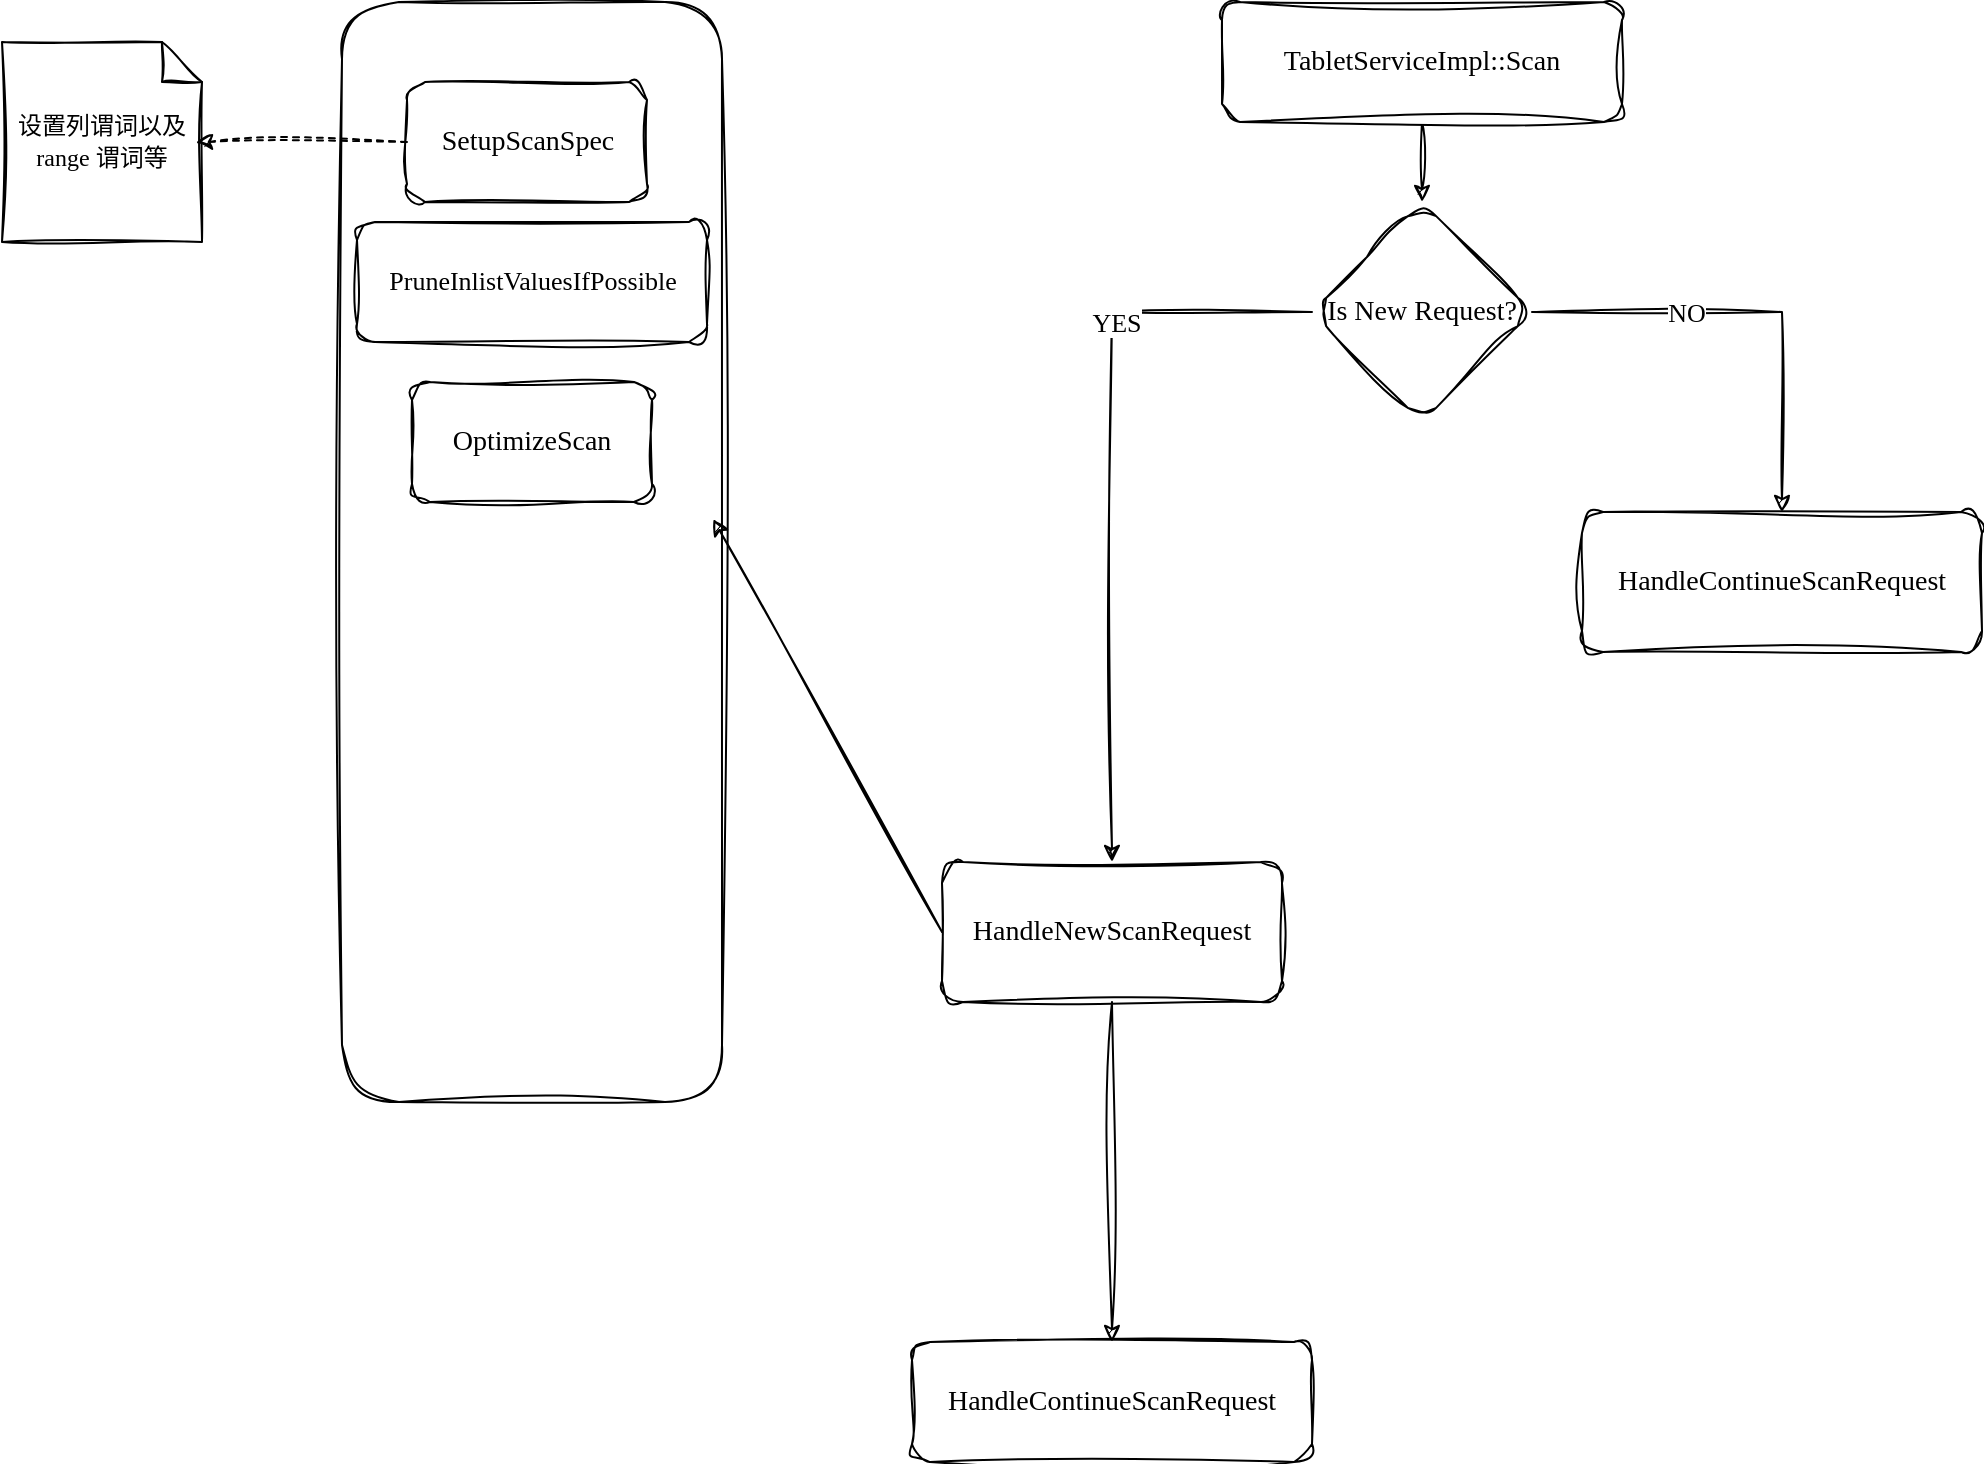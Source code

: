 <mxfile version="28.0.4">
  <diagram name="第 1 页" id="hSu8hpMaJ-RfTs3VSWTG">
    <mxGraphModel dx="2864" dy="1073" grid="1" gridSize="10" guides="1" tooltips="1" connect="1" arrows="1" fold="1" page="1" pageScale="1" pageWidth="827" pageHeight="1169" math="0" shadow="0">
      <root>
        <mxCell id="0" />
        <mxCell id="1" parent="0" />
        <mxCell id="bARAvIqzWJkf65PjSr2e-4" value="" style="edgeStyle=orthogonalEdgeStyle;rounded=0;sketch=1;hachureGap=4;jiggle=2;curveFitting=1;orthogonalLoop=1;jettySize=auto;html=1;fontFamily=Architects Daughter;fontSource=https%3A%2F%2Ffonts.googleapis.com%2Fcss%3Ffamily%3DArchitects%2BDaughter;" parent="1" source="bARAvIqzWJkf65PjSr2e-1" target="bARAvIqzWJkf65PjSr2e-3" edge="1">
          <mxGeometry relative="1" as="geometry" />
        </mxCell>
        <mxCell id="bARAvIqzWJkf65PjSr2e-1" value="&lt;font style=&quot;font-size: 14px;&quot; face=&quot;Comic Sans MS&quot;&gt;TabletServiceImpl::Scan&lt;/font&gt;" style="rounded=1;whiteSpace=wrap;html=1;sketch=1;hachureGap=4;jiggle=2;curveFitting=1;fontFamily=Architects Daughter;fontSource=https%3A%2F%2Ffonts.googleapis.com%2Fcss%3Ffamily%3DArchitects%2BDaughter;" parent="1" vertex="1">
          <mxGeometry x="310" y="210" width="200" height="60" as="geometry" />
        </mxCell>
        <mxCell id="bARAvIqzWJkf65PjSr2e-7" value="" style="edgeStyle=orthogonalEdgeStyle;rounded=0;sketch=1;hachureGap=4;jiggle=2;curveFitting=1;orthogonalLoop=1;jettySize=auto;html=1;fontFamily=Architects Daughter;fontSource=https%3A%2F%2Ffonts.googleapis.com%2Fcss%3Ffamily%3DArchitects%2BDaughter;" parent="1" source="bARAvIqzWJkf65PjSr2e-3" target="bARAvIqzWJkf65PjSr2e-6" edge="1">
          <mxGeometry relative="1" as="geometry" />
        </mxCell>
        <mxCell id="bARAvIqzWJkf65PjSr2e-10" value="&lt;font style=&quot;font-size: 13px;&quot; face=&quot;Comic Sans MS&quot;&gt;YES&lt;/font&gt;" style="edgeLabel;html=1;align=center;verticalAlign=middle;resizable=0;points=[];sketch=1;hachureGap=4;jiggle=2;curveFitting=1;fontFamily=Architects Daughter;fontSource=https%3A%2F%2Ffonts.googleapis.com%2Fcss%3Ffamily%3DArchitects%2BDaughter;" parent="bARAvIqzWJkf65PjSr2e-7" vertex="1" connectable="0">
          <mxGeometry x="-0.443" y="2" relative="1" as="geometry">
            <mxPoint as="offset" />
          </mxGeometry>
        </mxCell>
        <mxCell id="bARAvIqzWJkf65PjSr2e-9" style="edgeStyle=orthogonalEdgeStyle;rounded=0;sketch=1;hachureGap=4;jiggle=2;curveFitting=1;orthogonalLoop=1;jettySize=auto;html=1;entryX=0.5;entryY=0;entryDx=0;entryDy=0;fontFamily=Architects Daughter;fontSource=https%3A%2F%2Ffonts.googleapis.com%2Fcss%3Ffamily%3DArchitects%2BDaughter;" parent="1" source="bARAvIqzWJkf65PjSr2e-3" target="bARAvIqzWJkf65PjSr2e-8" edge="1">
          <mxGeometry relative="1" as="geometry" />
        </mxCell>
        <mxCell id="bARAvIqzWJkf65PjSr2e-11" value="&lt;font face=&quot;Comic Sans MS&quot; style=&quot;font-size: 13px;&quot;&gt;NO&lt;/font&gt;" style="edgeLabel;html=1;align=center;verticalAlign=middle;resizable=0;points=[];sketch=1;hachureGap=4;jiggle=2;curveFitting=1;fontFamily=Architects Daughter;fontSource=https%3A%2F%2Ffonts.googleapis.com%2Fcss%3Ffamily%3DArchitects%2BDaughter;" parent="bARAvIqzWJkf65PjSr2e-9" vertex="1" connectable="0">
          <mxGeometry x="-0.321" relative="1" as="geometry">
            <mxPoint as="offset" />
          </mxGeometry>
        </mxCell>
        <mxCell id="bARAvIqzWJkf65PjSr2e-3" value="&lt;font style=&quot;font-size: 14px;&quot; face=&quot;Comic Sans MS&quot;&gt;Is New Request?&lt;/font&gt;" style="rhombus;whiteSpace=wrap;html=1;fontFamily=Architects Daughter;rounded=1;sketch=1;hachureGap=4;jiggle=2;curveFitting=1;fontSource=https%3A%2F%2Ffonts.googleapis.com%2Fcss%3Ffamily%3DArchitects%2BDaughter;" parent="1" vertex="1">
          <mxGeometry x="355" y="310" width="110" height="110" as="geometry" />
        </mxCell>
        <mxCell id="bARAvIqzWJkf65PjSr2e-26" style="edgeStyle=orthogonalEdgeStyle;rounded=0;sketch=1;hachureGap=4;jiggle=2;curveFitting=1;orthogonalLoop=1;jettySize=auto;html=1;fontFamily=Architects Daughter;fontSource=https%3A%2F%2Ffonts.googleapis.com%2Fcss%3Ffamily%3DArchitects%2BDaughter;" parent="1" source="bARAvIqzWJkf65PjSr2e-6" target="bARAvIqzWJkf65PjSr2e-25" edge="1">
          <mxGeometry relative="1" as="geometry" />
        </mxCell>
        <mxCell id="bARAvIqzWJkf65PjSr2e-6" value="&lt;font style=&quot;font-size: 14px;&quot; face=&quot;Comic Sans MS&quot;&gt;HandleNewScanRequest&lt;/font&gt;" style="whiteSpace=wrap;html=1;fontFamily=Architects Daughter;rounded=1;sketch=1;hachureGap=4;jiggle=2;curveFitting=1;fontSource=https%3A%2F%2Ffonts.googleapis.com%2Fcss%3Ffamily%3DArchitects%2BDaughter;" parent="1" vertex="1">
          <mxGeometry x="170" y="640" width="170" height="70" as="geometry" />
        </mxCell>
        <mxCell id="bARAvIqzWJkf65PjSr2e-18" value="" style="rounded=1;whiteSpace=wrap;html=1;sketch=1;hachureGap=4;jiggle=2;curveFitting=1;fontFamily=Architects Daughter;fontSource=https%3A%2F%2Ffonts.googleapis.com%2Fcss%3Ffamily%3DArchitects%2BDaughter;" parent="1" vertex="1">
          <mxGeometry x="-130" y="210" width="190" height="550" as="geometry" />
        </mxCell>
        <mxCell id="bARAvIqzWJkf65PjSr2e-8" value="&lt;font face=&quot;Comic Sans MS&quot;&gt;&lt;span style=&quot;font-size: 14px;&quot;&gt;HandleContinueScanRequest&lt;/span&gt;&lt;/font&gt;" style="whiteSpace=wrap;html=1;fontFamily=Architects Daughter;rounded=1;sketch=1;hachureGap=4;jiggle=2;curveFitting=1;fontSource=https%3A%2F%2Ffonts.googleapis.com%2Fcss%3Ffamily%3DArchitects%2BDaughter;" parent="1" vertex="1">
          <mxGeometry x="490" y="465" width="200" height="70" as="geometry" />
        </mxCell>
        <mxCell id="bARAvIqzWJkf65PjSr2e-12" value="&lt;font style=&quot;font-size: 14px;&quot; face=&quot;Comic Sans MS&quot;&gt;SetupScanSpec&lt;/font&gt;" style="whiteSpace=wrap;html=1;fontFamily=Architects Daughter;rounded=1;sketch=1;hachureGap=4;jiggle=2;curveFitting=1;fontSource=https%3A%2F%2Ffonts.googleapis.com%2Fcss%3Ffamily%3DArchitects%2BDaughter;" parent="1" vertex="1">
          <mxGeometry x="-97.5" y="250" width="120" height="60" as="geometry" />
        </mxCell>
        <mxCell id="bARAvIqzWJkf65PjSr2e-14" value="&lt;font face=&quot;Comic Sans MS&quot;&gt;设置列谓词以及range&amp;nbsp;谓词等&lt;/font&gt;" style="shape=note;size=20;whiteSpace=wrap;html=1;sketch=1;hachureGap=4;jiggle=2;curveFitting=1;fontFamily=Architects Daughter;fontSource=https%3A%2F%2Ffonts.googleapis.com%2Fcss%3Ffamily%3DArchitects%2BDaughter;" parent="1" vertex="1">
          <mxGeometry x="-300" y="230" width="100" height="100" as="geometry" />
        </mxCell>
        <mxCell id="bARAvIqzWJkf65PjSr2e-15" style="rounded=0;sketch=1;hachureGap=4;jiggle=2;curveFitting=1;orthogonalLoop=1;jettySize=auto;html=1;entryX=0.97;entryY=0.5;entryDx=0;entryDy=0;entryPerimeter=0;fontFamily=Architects Daughter;fontSource=https%3A%2F%2Ffonts.googleapis.com%2Fcss%3Ffamily%3DArchitects%2BDaughter;dashed=1;exitX=0;exitY=0.5;exitDx=0;exitDy=0;" parent="1" source="bARAvIqzWJkf65PjSr2e-12" target="bARAvIqzWJkf65PjSr2e-14" edge="1">
          <mxGeometry relative="1" as="geometry" />
        </mxCell>
        <mxCell id="bARAvIqzWJkf65PjSr2e-19" style="rounded=0;sketch=1;hachureGap=4;jiggle=2;curveFitting=1;orthogonalLoop=1;jettySize=auto;html=1;exitX=0;exitY=0.5;exitDx=0;exitDy=0;entryX=0.977;entryY=0.47;entryDx=0;entryDy=0;entryPerimeter=0;fontFamily=Architects Daughter;fontSource=https%3A%2F%2Ffonts.googleapis.com%2Fcss%3Ffamily%3DArchitects%2BDaughter;" parent="1" source="bARAvIqzWJkf65PjSr2e-6" target="bARAvIqzWJkf65PjSr2e-18" edge="1">
          <mxGeometry relative="1" as="geometry" />
        </mxCell>
        <mxCell id="bARAvIqzWJkf65PjSr2e-20" value="&lt;font style=&quot;font-size: 13px;&quot; face=&quot;Comic Sans MS&quot;&gt;PruneInlistValuesIfPossible&lt;/font&gt;" style="whiteSpace=wrap;html=1;fontFamily=Architects Daughter;rounded=1;sketch=1;hachureGap=4;jiggle=2;curveFitting=1;fontSource=https%3A%2F%2Ffonts.googleapis.com%2Fcss%3Ffamily%3DArchitects%2BDaughter;" parent="1" vertex="1">
          <mxGeometry x="-122.5" y="320" width="175" height="60" as="geometry" />
        </mxCell>
        <mxCell id="bARAvIqzWJkf65PjSr2e-23" value="&lt;font face=&quot;Comic Sans MS&quot;&gt;&lt;span style=&quot;font-size: 14px;&quot;&gt;OptimizeScan&lt;/span&gt;&lt;/font&gt;" style="whiteSpace=wrap;html=1;fontFamily=Architects Daughter;rounded=1;sketch=1;hachureGap=4;jiggle=2;curveFitting=1;fontSource=https%3A%2F%2Ffonts.googleapis.com%2Fcss%3Ffamily%3DArchitects%2BDaughter;" parent="1" vertex="1">
          <mxGeometry x="-95" y="400" width="120" height="60" as="geometry" />
        </mxCell>
        <mxCell id="bARAvIqzWJkf65PjSr2e-25" value="&lt;font face=&quot;Comic Sans MS&quot;&gt;&lt;span style=&quot;font-size: 14px;&quot;&gt;HandleContinueScanRequest&lt;/span&gt;&lt;/font&gt;" style="whiteSpace=wrap;html=1;fontFamily=Architects Daughter;rounded=1;sketch=1;hachureGap=4;jiggle=2;curveFitting=1;fontSource=https%3A%2F%2Ffonts.googleapis.com%2Fcss%3Ffamily%3DArchitects%2BDaughter;" parent="1" vertex="1">
          <mxGeometry x="155" y="880" width="200" height="60" as="geometry" />
        </mxCell>
      </root>
    </mxGraphModel>
  </diagram>
</mxfile>
